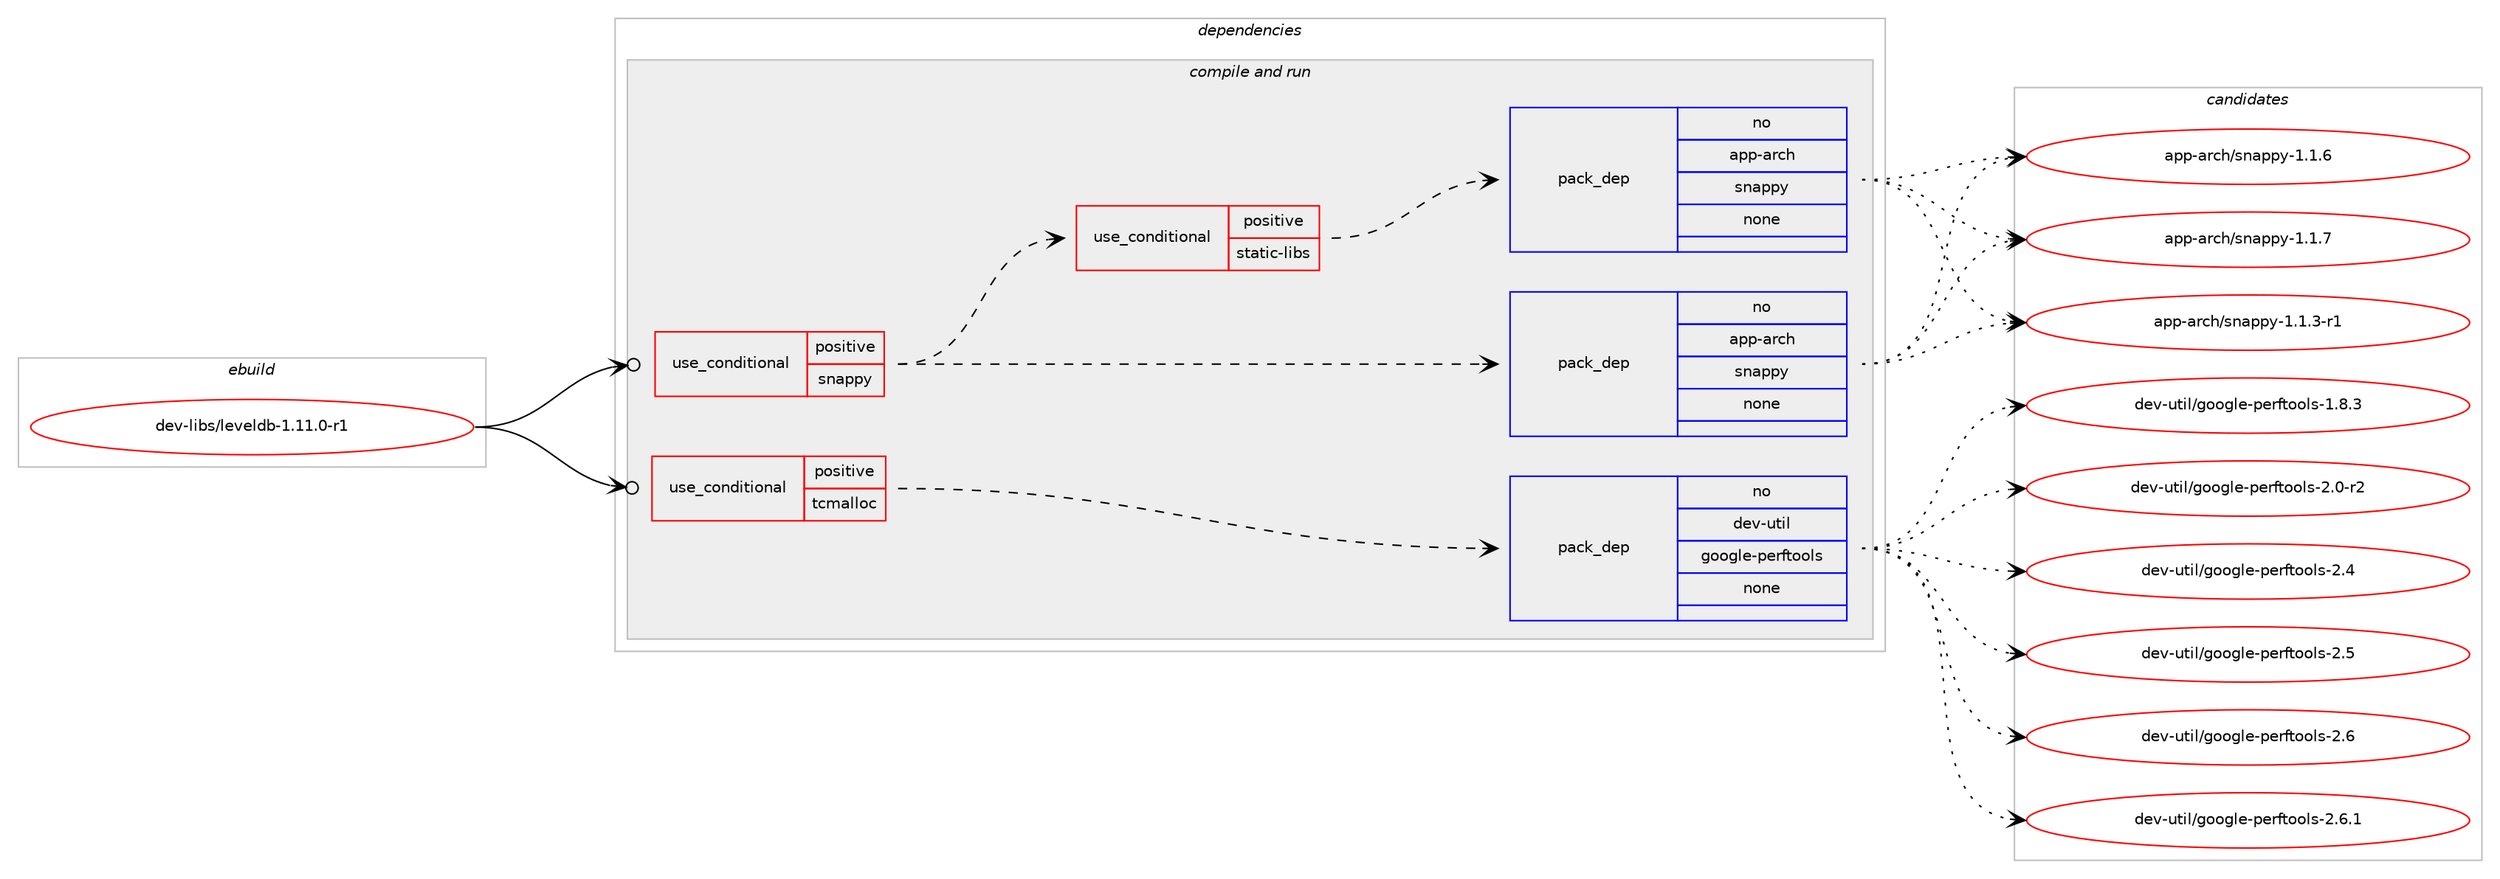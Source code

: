 digraph prolog {

# *************
# Graph options
# *************

newrank=true;
concentrate=true;
compound=true;
graph [rankdir=LR,fontname=Helvetica,fontsize=10,ranksep=1.5];#, ranksep=2.5, nodesep=0.2];
edge  [arrowhead=vee];
node  [fontname=Helvetica,fontsize=10];

# **********
# The ebuild
# **********

subgraph cluster_leftcol {
color=gray;
rank=same;
label=<<i>ebuild</i>>;
id [label="dev-libs/leveldb-1.11.0-r1", color=red, width=4, href="../dev-libs/leveldb-1.11.0-r1.svg"];
}

# ****************
# The dependencies
# ****************

subgraph cluster_midcol {
color=gray;
label=<<i>dependencies</i>>;
subgraph cluster_compile {
fillcolor="#eeeeee";
style=filled;
label=<<i>compile</i>>;
}
subgraph cluster_compileandrun {
fillcolor="#eeeeee";
style=filled;
label=<<i>compile and run</i>>;
subgraph cond24674 {
dependency113876 [label=<<TABLE BORDER="0" CELLBORDER="1" CELLSPACING="0" CELLPADDING="4"><TR><TD ROWSPAN="3" CELLPADDING="10">use_conditional</TD></TR><TR><TD>positive</TD></TR><TR><TD>snappy</TD></TR></TABLE>>, shape=none, color=red];
subgraph pack85883 {
dependency113877 [label=<<TABLE BORDER="0" CELLBORDER="1" CELLSPACING="0" CELLPADDING="4" WIDTH="220"><TR><TD ROWSPAN="6" CELLPADDING="30">pack_dep</TD></TR><TR><TD WIDTH="110">no</TD></TR><TR><TD>app-arch</TD></TR><TR><TD>snappy</TD></TR><TR><TD>none</TD></TR><TR><TD></TD></TR></TABLE>>, shape=none, color=blue];
}
dependency113876:e -> dependency113877:w [weight=20,style="dashed",arrowhead="vee"];
subgraph cond24675 {
dependency113878 [label=<<TABLE BORDER="0" CELLBORDER="1" CELLSPACING="0" CELLPADDING="4"><TR><TD ROWSPAN="3" CELLPADDING="10">use_conditional</TD></TR><TR><TD>positive</TD></TR><TR><TD>static-libs</TD></TR></TABLE>>, shape=none, color=red];
subgraph pack85884 {
dependency113879 [label=<<TABLE BORDER="0" CELLBORDER="1" CELLSPACING="0" CELLPADDING="4" WIDTH="220"><TR><TD ROWSPAN="6" CELLPADDING="30">pack_dep</TD></TR><TR><TD WIDTH="110">no</TD></TR><TR><TD>app-arch</TD></TR><TR><TD>snappy</TD></TR><TR><TD>none</TD></TR><TR><TD></TD></TR></TABLE>>, shape=none, color=blue];
}
dependency113878:e -> dependency113879:w [weight=20,style="dashed",arrowhead="vee"];
}
dependency113876:e -> dependency113878:w [weight=20,style="dashed",arrowhead="vee"];
}
id:e -> dependency113876:w [weight=20,style="solid",arrowhead="odotvee"];
subgraph cond24676 {
dependency113880 [label=<<TABLE BORDER="0" CELLBORDER="1" CELLSPACING="0" CELLPADDING="4"><TR><TD ROWSPAN="3" CELLPADDING="10">use_conditional</TD></TR><TR><TD>positive</TD></TR><TR><TD>tcmalloc</TD></TR></TABLE>>, shape=none, color=red];
subgraph pack85885 {
dependency113881 [label=<<TABLE BORDER="0" CELLBORDER="1" CELLSPACING="0" CELLPADDING="4" WIDTH="220"><TR><TD ROWSPAN="6" CELLPADDING="30">pack_dep</TD></TR><TR><TD WIDTH="110">no</TD></TR><TR><TD>dev-util</TD></TR><TR><TD>google-perftools</TD></TR><TR><TD>none</TD></TR><TR><TD></TD></TR></TABLE>>, shape=none, color=blue];
}
dependency113880:e -> dependency113881:w [weight=20,style="dashed",arrowhead="vee"];
}
id:e -> dependency113880:w [weight=20,style="solid",arrowhead="odotvee"];
}
subgraph cluster_run {
fillcolor="#eeeeee";
style=filled;
label=<<i>run</i>>;
}
}

# **************
# The candidates
# **************

subgraph cluster_choices {
rank=same;
color=gray;
label=<<i>candidates</i>>;

subgraph choice85883 {
color=black;
nodesep=1;
choice9711211245971149910447115110971121121214549464946514511449 [label="app-arch/snappy-1.1.3-r1", color=red, width=4,href="../app-arch/snappy-1.1.3-r1.svg"];
choice971121124597114991044711511097112112121454946494654 [label="app-arch/snappy-1.1.6", color=red, width=4,href="../app-arch/snappy-1.1.6.svg"];
choice971121124597114991044711511097112112121454946494655 [label="app-arch/snappy-1.1.7", color=red, width=4,href="../app-arch/snappy-1.1.7.svg"];
dependency113877:e -> choice9711211245971149910447115110971121121214549464946514511449:w [style=dotted,weight="100"];
dependency113877:e -> choice971121124597114991044711511097112112121454946494654:w [style=dotted,weight="100"];
dependency113877:e -> choice971121124597114991044711511097112112121454946494655:w [style=dotted,weight="100"];
}
subgraph choice85884 {
color=black;
nodesep=1;
choice9711211245971149910447115110971121121214549464946514511449 [label="app-arch/snappy-1.1.3-r1", color=red, width=4,href="../app-arch/snappy-1.1.3-r1.svg"];
choice971121124597114991044711511097112112121454946494654 [label="app-arch/snappy-1.1.6", color=red, width=4,href="../app-arch/snappy-1.1.6.svg"];
choice971121124597114991044711511097112112121454946494655 [label="app-arch/snappy-1.1.7", color=red, width=4,href="../app-arch/snappy-1.1.7.svg"];
dependency113879:e -> choice9711211245971149910447115110971121121214549464946514511449:w [style=dotted,weight="100"];
dependency113879:e -> choice971121124597114991044711511097112112121454946494654:w [style=dotted,weight="100"];
dependency113879:e -> choice971121124597114991044711511097112112121454946494655:w [style=dotted,weight="100"];
}
subgraph choice85885 {
color=black;
nodesep=1;
choice100101118451171161051084710311111110310810145112101114102116111111108115454946564651 [label="dev-util/google-perftools-1.8.3", color=red, width=4,href="../dev-util/google-perftools-1.8.3.svg"];
choice100101118451171161051084710311111110310810145112101114102116111111108115455046484511450 [label="dev-util/google-perftools-2.0-r2", color=red, width=4,href="../dev-util/google-perftools-2.0-r2.svg"];
choice10010111845117116105108471031111111031081014511210111410211611111110811545504652 [label="dev-util/google-perftools-2.4", color=red, width=4,href="../dev-util/google-perftools-2.4.svg"];
choice10010111845117116105108471031111111031081014511210111410211611111110811545504653 [label="dev-util/google-perftools-2.5", color=red, width=4,href="../dev-util/google-perftools-2.5.svg"];
choice10010111845117116105108471031111111031081014511210111410211611111110811545504654 [label="dev-util/google-perftools-2.6", color=red, width=4,href="../dev-util/google-perftools-2.6.svg"];
choice100101118451171161051084710311111110310810145112101114102116111111108115455046544649 [label="dev-util/google-perftools-2.6.1", color=red, width=4,href="../dev-util/google-perftools-2.6.1.svg"];
dependency113881:e -> choice100101118451171161051084710311111110310810145112101114102116111111108115454946564651:w [style=dotted,weight="100"];
dependency113881:e -> choice100101118451171161051084710311111110310810145112101114102116111111108115455046484511450:w [style=dotted,weight="100"];
dependency113881:e -> choice10010111845117116105108471031111111031081014511210111410211611111110811545504652:w [style=dotted,weight="100"];
dependency113881:e -> choice10010111845117116105108471031111111031081014511210111410211611111110811545504653:w [style=dotted,weight="100"];
dependency113881:e -> choice10010111845117116105108471031111111031081014511210111410211611111110811545504654:w [style=dotted,weight="100"];
dependency113881:e -> choice100101118451171161051084710311111110310810145112101114102116111111108115455046544649:w [style=dotted,weight="100"];
}
}

}
